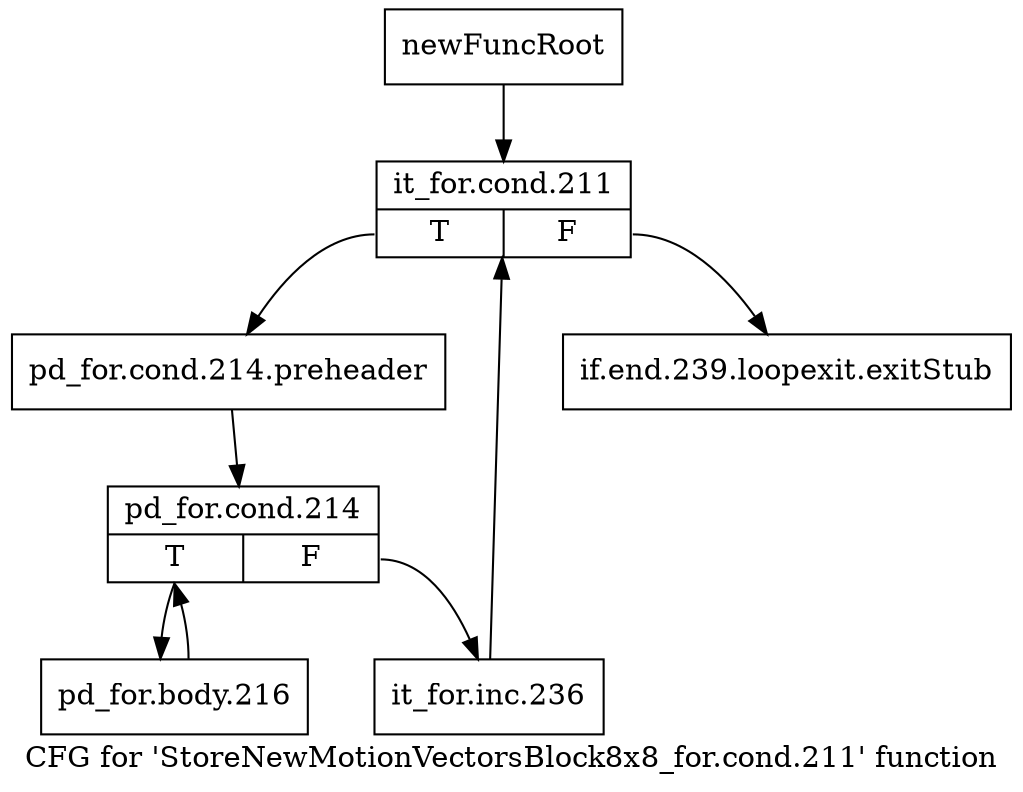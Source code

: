 digraph "CFG for 'StoreNewMotionVectorsBlock8x8_for.cond.211' function" {
	label="CFG for 'StoreNewMotionVectorsBlock8x8_for.cond.211' function";

	Node0x2ccbf60 [shape=record,label="{newFuncRoot}"];
	Node0x2ccbf60 -> Node0x2ccc000;
	Node0x2ccbfb0 [shape=record,label="{if.end.239.loopexit.exitStub}"];
	Node0x2ccc000 [shape=record,label="{it_for.cond.211|{<s0>T|<s1>F}}"];
	Node0x2ccc000:s0 -> Node0x2ccc050;
	Node0x2ccc000:s1 -> Node0x2ccbfb0;
	Node0x2ccc050 [shape=record,label="{pd_for.cond.214.preheader}"];
	Node0x2ccc050 -> Node0x2ccc0a0;
	Node0x2ccc0a0 [shape=record,label="{pd_for.cond.214|{<s0>T|<s1>F}}"];
	Node0x2ccc0a0:s0 -> Node0x2ccc140;
	Node0x2ccc0a0:s1 -> Node0x2ccc0f0;
	Node0x2ccc0f0 [shape=record,label="{it_for.inc.236}"];
	Node0x2ccc0f0 -> Node0x2ccc000;
	Node0x2ccc140 [shape=record,label="{pd_for.body.216}"];
	Node0x2ccc140 -> Node0x2ccc0a0;
}
